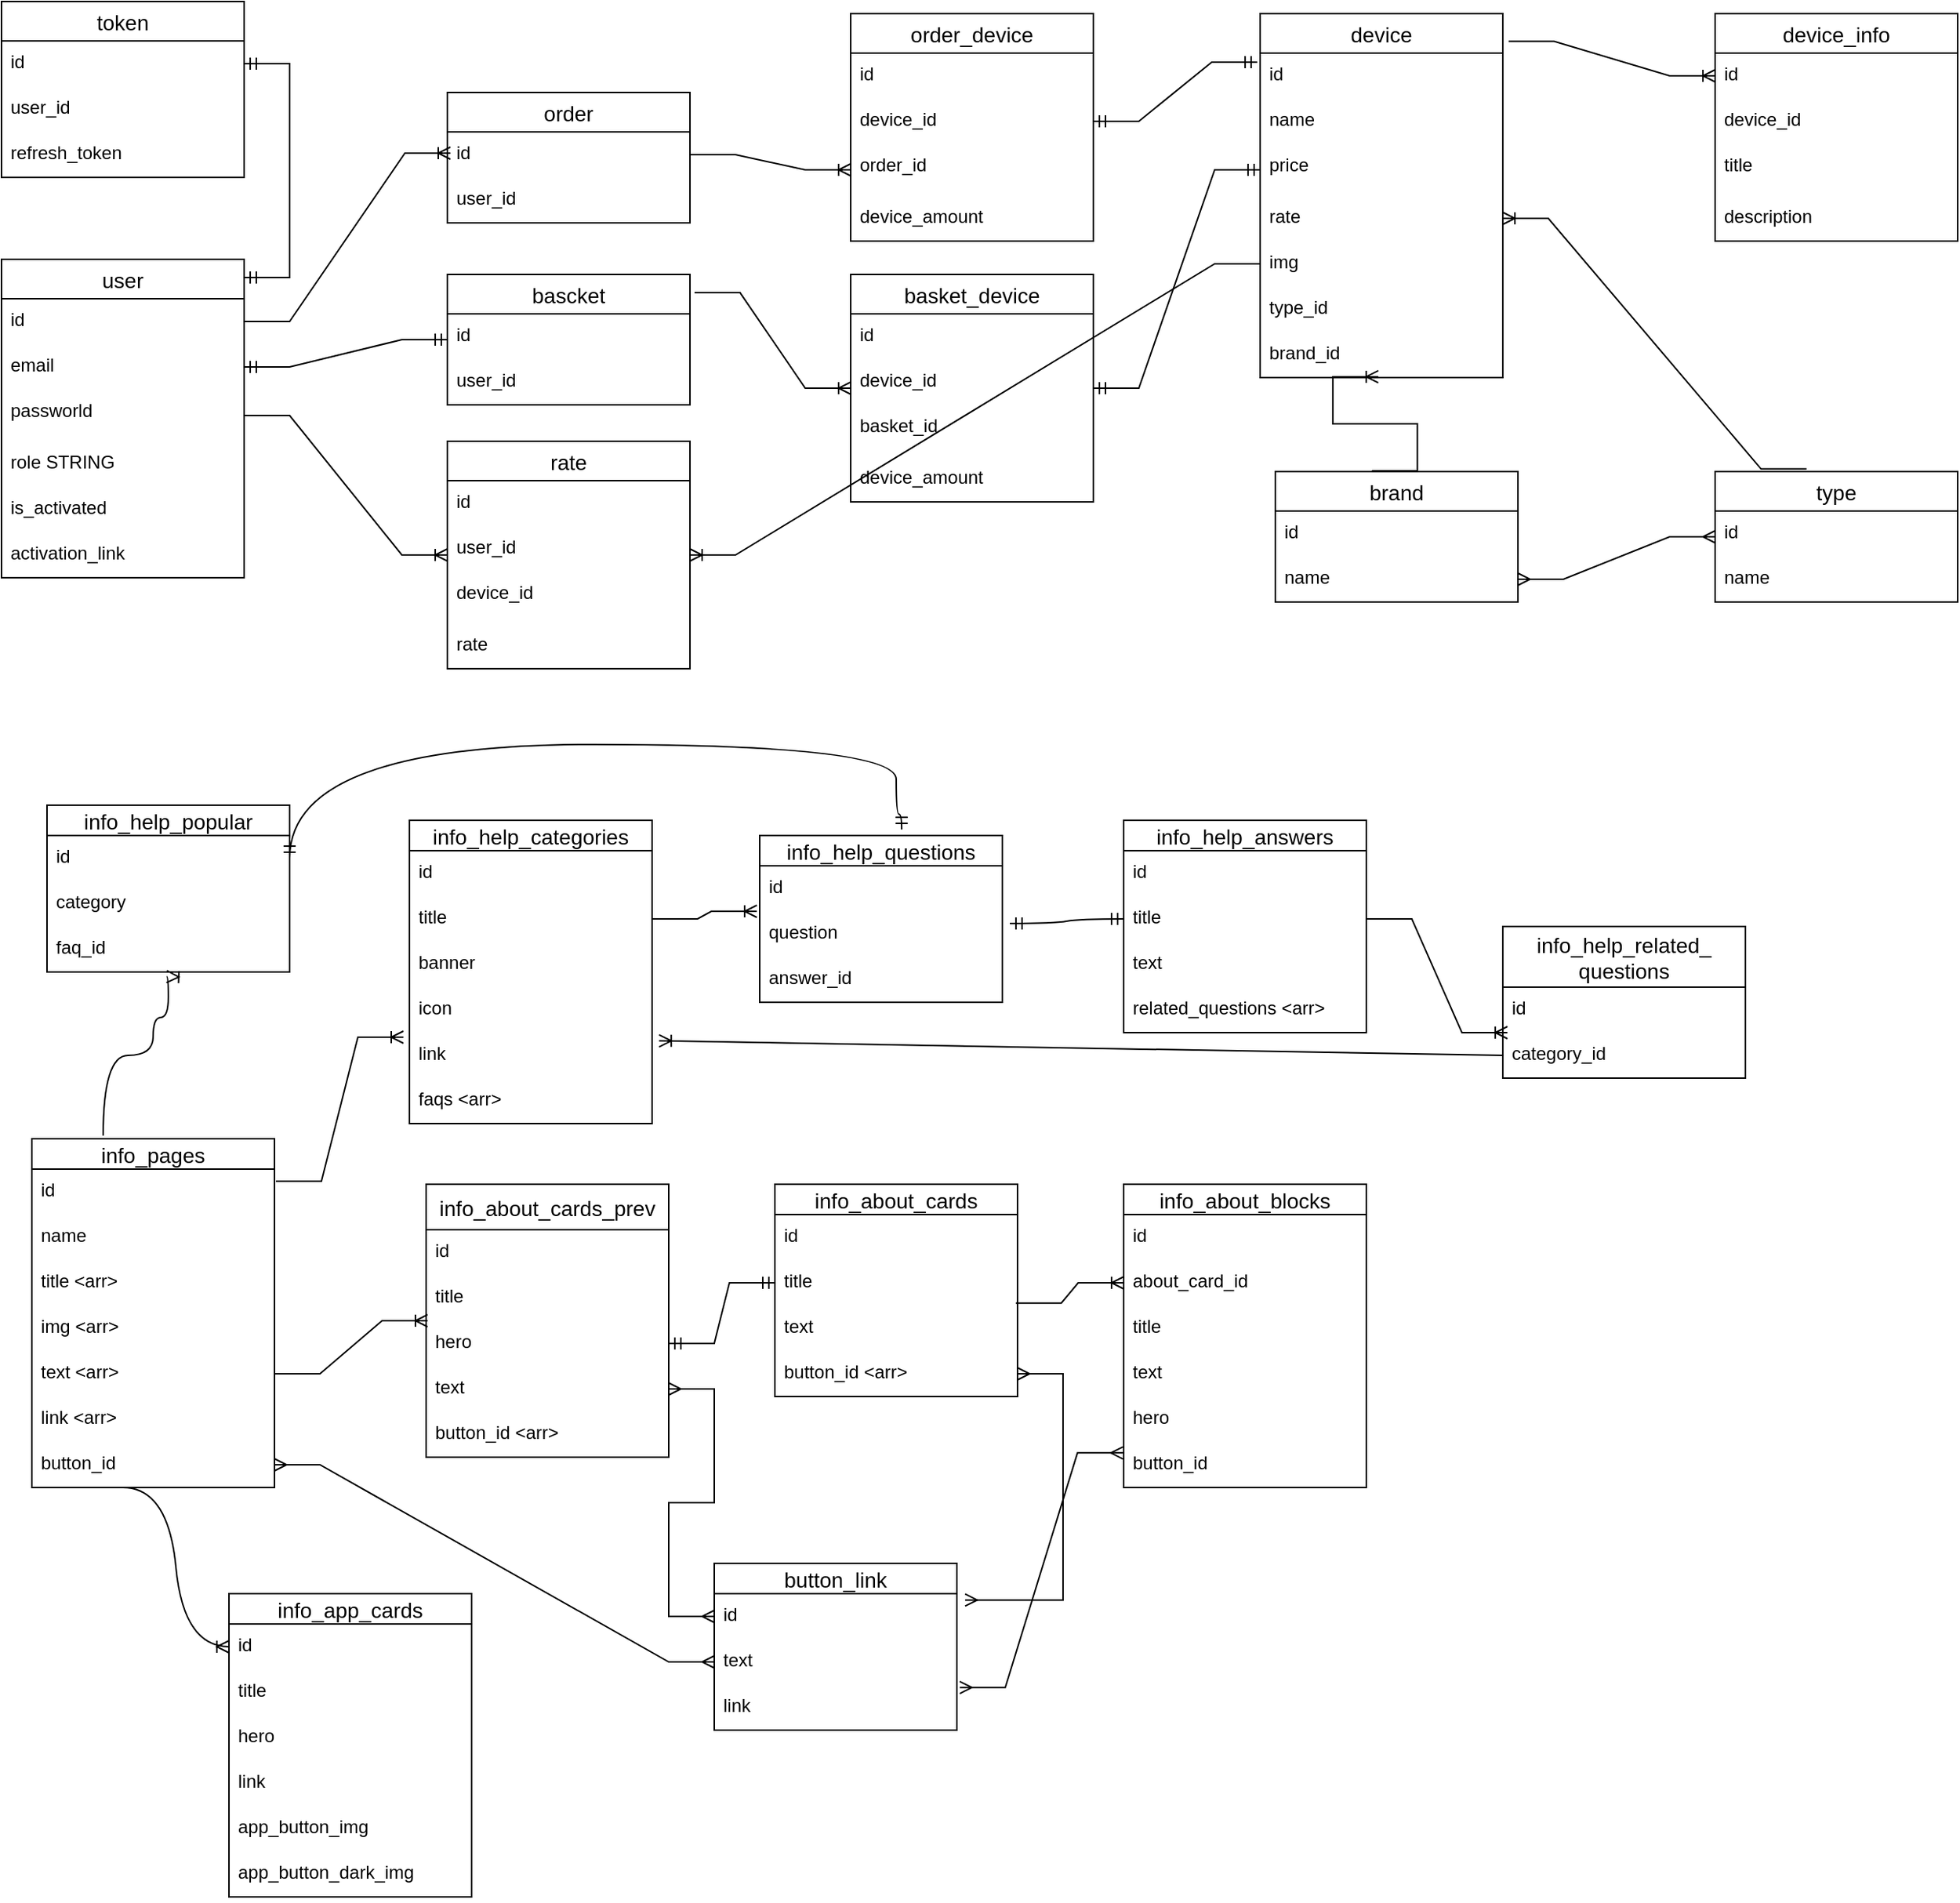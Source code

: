 <mxfile version="20.2.6" type="device"><diagram id="hZeRhW0D8goVzrU_EnbR" name="Page-1"><mxGraphModel dx="1304" dy="544" grid="1" gridSize="10" guides="1" tooltips="1" connect="1" arrows="1" fold="1" page="1" pageScale="1" pageWidth="827" pageHeight="1169" math="0" shadow="0"><root><mxCell id="0"/><mxCell id="1" parent="0"/><mxCell id="SUFD0tpNF5tw418baIag-1" value="user" style="swimlane;fontStyle=0;childLayout=stackLayout;horizontal=1;startSize=26;horizontalStack=0;resizeParent=1;resizeParentMax=0;resizeLast=0;collapsible=1;marginBottom=0;align=center;fontSize=14;" parent="1" vertex="1"><mxGeometry x="40" y="190" width="160" height="210" as="geometry"/></mxCell><mxCell id="SUFD0tpNF5tw418baIag-2" value="id" style="text;strokeColor=none;fillColor=none;spacingLeft=4;spacingRight=4;overflow=hidden;rotatable=0;points=[[0,0.5],[1,0.5]];portConstraint=eastwest;fontSize=12;" parent="SUFD0tpNF5tw418baIag-1" vertex="1"><mxGeometry y="26" width="160" height="30" as="geometry"/></mxCell><mxCell id="SUFD0tpNF5tw418baIag-3" value="email" style="text;strokeColor=none;fillColor=none;spacingLeft=4;spacingRight=4;overflow=hidden;rotatable=0;points=[[0,0.5],[1,0.5]];portConstraint=eastwest;fontSize=12;" parent="SUFD0tpNF5tw418baIag-1" vertex="1"><mxGeometry y="56" width="160" height="30" as="geometry"/></mxCell><mxCell id="SUFD0tpNF5tw418baIag-5" value="passworld" style="text;strokeColor=none;fillColor=none;spacingLeft=4;spacingRight=4;overflow=hidden;rotatable=0;points=[[0,0.5],[1,0.5]];portConstraint=eastwest;fontSize=12;" parent="SUFD0tpNF5tw418baIag-1" vertex="1"><mxGeometry y="86" width="160" height="34" as="geometry"/></mxCell><mxCell id="SUFD0tpNF5tw418baIag-4" value="role STRING" style="text;strokeColor=none;fillColor=none;spacingLeft=4;spacingRight=4;overflow=hidden;rotatable=0;points=[[0,0.5],[1,0.5]];portConstraint=eastwest;fontSize=12;" parent="SUFD0tpNF5tw418baIag-1" vertex="1"><mxGeometry y="120" width="160" height="30" as="geometry"/></mxCell><mxCell id="RuoxXZoAFx81i13F3scx-2" value="is_activated" style="text;strokeColor=none;fillColor=none;spacingLeft=4;spacingRight=4;overflow=hidden;rotatable=0;points=[[0,0.5],[1,0.5]];portConstraint=eastwest;fontSize=12;" parent="SUFD0tpNF5tw418baIag-1" vertex="1"><mxGeometry y="150" width="160" height="30" as="geometry"/></mxCell><mxCell id="RuoxXZoAFx81i13F3scx-3" value="activation_link" style="text;strokeColor=none;fillColor=none;spacingLeft=4;spacingRight=4;overflow=hidden;rotatable=0;points=[[0,0.5],[1,0.5]];portConstraint=eastwest;fontSize=12;" parent="SUFD0tpNF5tw418baIag-1" vertex="1"><mxGeometry y="180" width="160" height="30" as="geometry"/></mxCell><mxCell id="SUFD0tpNF5tw418baIag-6" value="bascket" style="swimlane;fontStyle=0;childLayout=stackLayout;horizontal=1;startSize=26;horizontalStack=0;resizeParent=1;resizeParentMax=0;resizeLast=0;collapsible=1;marginBottom=0;align=center;fontSize=14;" parent="1" vertex="1"><mxGeometry x="334" y="200" width="160" height="86" as="geometry"/></mxCell><mxCell id="SUFD0tpNF5tw418baIag-7" value="id" style="text;strokeColor=none;fillColor=none;spacingLeft=4;spacingRight=4;overflow=hidden;rotatable=0;points=[[0,0.5],[1,0.5]];portConstraint=eastwest;fontSize=12;" parent="SUFD0tpNF5tw418baIag-6" vertex="1"><mxGeometry y="26" width="160" height="30" as="geometry"/></mxCell><mxCell id="SUFD0tpNF5tw418baIag-8" value="user_id" style="text;strokeColor=none;fillColor=none;spacingLeft=4;spacingRight=4;overflow=hidden;rotatable=0;points=[[0,0.5],[1,0.5]];portConstraint=eastwest;fontSize=12;" parent="SUFD0tpNF5tw418baIag-6" vertex="1"><mxGeometry y="56" width="160" height="30" as="geometry"/></mxCell><mxCell id="SUFD0tpNF5tw418baIag-11" value="" style="edgeStyle=entityRelationEdgeStyle;fontSize=12;html=1;endArrow=ERmandOne;startArrow=ERmandOne;rounded=0;exitX=1;exitY=0.5;exitDx=0;exitDy=0;" parent="1" source="SUFD0tpNF5tw418baIag-3" target="SUFD0tpNF5tw418baIag-6" edge="1"><mxGeometry width="100" height="100" relative="1" as="geometry"><mxPoint x="314" y="370" as="sourcePoint"/><mxPoint x="414" y="270" as="targetPoint"/></mxGeometry></mxCell><mxCell id="SUFD0tpNF5tw418baIag-14" value="device" style="swimlane;fontStyle=0;childLayout=stackLayout;horizontal=1;startSize=26;horizontalStack=0;resizeParent=1;resizeParentMax=0;resizeLast=0;collapsible=1;marginBottom=0;align=center;fontSize=14;" parent="1" vertex="1"><mxGeometry x="870" y="28" width="160" height="240" as="geometry"/></mxCell><mxCell id="SUFD0tpNF5tw418baIag-15" value="id" style="text;strokeColor=none;fillColor=none;spacingLeft=4;spacingRight=4;overflow=hidden;rotatable=0;points=[[0,0.5],[1,0.5]];portConstraint=eastwest;fontSize=12;" parent="SUFD0tpNF5tw418baIag-14" vertex="1"><mxGeometry y="26" width="160" height="30" as="geometry"/></mxCell><mxCell id="SUFD0tpNF5tw418baIag-16" value="name" style="text;strokeColor=none;fillColor=none;spacingLeft=4;spacingRight=4;overflow=hidden;rotatable=0;points=[[0,0.5],[1,0.5]];portConstraint=eastwest;fontSize=12;" parent="SUFD0tpNF5tw418baIag-14" vertex="1"><mxGeometry y="56" width="160" height="30" as="geometry"/></mxCell><mxCell id="SUFD0tpNF5tw418baIag-17" value="price" style="text;strokeColor=none;fillColor=none;spacingLeft=4;spacingRight=4;overflow=hidden;rotatable=0;points=[[0,0.5],[1,0.5]];portConstraint=eastwest;fontSize=12;" parent="SUFD0tpNF5tw418baIag-14" vertex="1"><mxGeometry y="86" width="160" height="34" as="geometry"/></mxCell><mxCell id="SUFD0tpNF5tw418baIag-21" value="rate" style="text;strokeColor=none;fillColor=none;spacingLeft=4;spacingRight=4;overflow=hidden;rotatable=0;points=[[0,0.5],[1,0.5]];portConstraint=eastwest;fontSize=12;" parent="SUFD0tpNF5tw418baIag-14" vertex="1"><mxGeometry y="120" width="160" height="30" as="geometry"/></mxCell><mxCell id="SUFD0tpNF5tw418baIag-23" value="img" style="text;strokeColor=none;fillColor=none;spacingLeft=4;spacingRight=4;overflow=hidden;rotatable=0;points=[[0,0.5],[1,0.5]];portConstraint=eastwest;fontSize=12;" parent="SUFD0tpNF5tw418baIag-14" vertex="1"><mxGeometry y="150" width="160" height="30" as="geometry"/></mxCell><mxCell id="SUFD0tpNF5tw418baIag-24" value="type_id" style="text;strokeColor=none;fillColor=none;spacingLeft=4;spacingRight=4;overflow=hidden;rotatable=0;points=[[0,0.5],[1,0.5]];portConstraint=eastwest;fontSize=12;" parent="SUFD0tpNF5tw418baIag-14" vertex="1"><mxGeometry y="180" width="160" height="30" as="geometry"/></mxCell><mxCell id="SUFD0tpNF5tw418baIag-22" value="brand_id" style="text;strokeColor=none;fillColor=none;spacingLeft=4;spacingRight=4;overflow=hidden;rotatable=0;points=[[0,0.5],[1,0.5]];portConstraint=eastwest;fontSize=12;" parent="SUFD0tpNF5tw418baIag-14" vertex="1"><mxGeometry y="210" width="160" height="30" as="geometry"/></mxCell><mxCell id="SUFD0tpNF5tw418baIag-25" value="type" style="swimlane;fontStyle=0;childLayout=stackLayout;horizontal=1;startSize=26;horizontalStack=0;resizeParent=1;resizeParentMax=0;resizeLast=0;collapsible=1;marginBottom=0;align=center;fontSize=14;" parent="1" vertex="1"><mxGeometry x="1170" y="330" width="160" height="86" as="geometry"/></mxCell><mxCell id="SUFD0tpNF5tw418baIag-26" value="id" style="text;strokeColor=none;fillColor=none;spacingLeft=4;spacingRight=4;overflow=hidden;rotatable=0;points=[[0,0.5],[1,0.5]];portConstraint=eastwest;fontSize=12;" parent="SUFD0tpNF5tw418baIag-25" vertex="1"><mxGeometry y="26" width="160" height="30" as="geometry"/></mxCell><mxCell id="SUFD0tpNF5tw418baIag-27" value="name" style="text;strokeColor=none;fillColor=none;spacingLeft=4;spacingRight=4;overflow=hidden;rotatable=0;points=[[0,0.5],[1,0.5]];portConstraint=eastwest;fontSize=12;" parent="SUFD0tpNF5tw418baIag-25" vertex="1"><mxGeometry y="56" width="160" height="30" as="geometry"/></mxCell><mxCell id="SUFD0tpNF5tw418baIag-30" value="brand" style="swimlane;fontStyle=0;childLayout=stackLayout;horizontal=1;startSize=26;horizontalStack=0;resizeParent=1;resizeParentMax=0;resizeLast=0;collapsible=1;marginBottom=0;align=center;fontSize=14;" parent="1" vertex="1"><mxGeometry x="880" y="330" width="160" height="86" as="geometry"/></mxCell><mxCell id="SUFD0tpNF5tw418baIag-31" value="id" style="text;strokeColor=none;fillColor=none;spacingLeft=4;spacingRight=4;overflow=hidden;rotatable=0;points=[[0,0.5],[1,0.5]];portConstraint=eastwest;fontSize=12;" parent="SUFD0tpNF5tw418baIag-30" vertex="1"><mxGeometry y="26" width="160" height="30" as="geometry"/></mxCell><mxCell id="SUFD0tpNF5tw418baIag-32" value="name" style="text;strokeColor=none;fillColor=none;spacingLeft=4;spacingRight=4;overflow=hidden;rotatable=0;points=[[0,0.5],[1,0.5]];portConstraint=eastwest;fontSize=12;" parent="SUFD0tpNF5tw418baIag-30" vertex="1"><mxGeometry y="56" width="160" height="30" as="geometry"/></mxCell><mxCell id="SUFD0tpNF5tw418baIag-35" value="" style="edgeStyle=entityRelationEdgeStyle;fontSize=12;html=1;endArrow=ERoneToMany;rounded=0;exitX=0.377;exitY=-0.02;exitDx=0;exitDy=0;exitPerimeter=0;entryX=1;entryY=0.5;entryDx=0;entryDy=0;" parent="1" source="SUFD0tpNF5tw418baIag-25" target="SUFD0tpNF5tw418baIag-21" edge="1"><mxGeometry width="100" height="100" relative="1" as="geometry"><mxPoint x="210" y="460" as="sourcePoint"/><mxPoint x="1130" y="410" as="targetPoint"/></mxGeometry></mxCell><mxCell id="SUFD0tpNF5tw418baIag-36" value="" style="edgeStyle=entityRelationEdgeStyle;fontSize=12;html=1;endArrow=ERoneToMany;rounded=0;entryX=0.487;entryY=0.983;entryDx=0;entryDy=0;entryPerimeter=0;exitX=0.398;exitY=-0.006;exitDx=0;exitDy=0;exitPerimeter=0;" parent="1" source="SUFD0tpNF5tw418baIag-30" target="SUFD0tpNF5tw418baIag-22" edge="1"><mxGeometry width="100" height="100" relative="1" as="geometry"><mxPoint x="810" y="510" as="sourcePoint"/><mxPoint x="760" y="580" as="targetPoint"/></mxGeometry></mxCell><mxCell id="SUFD0tpNF5tw418baIag-37" value="" style="edgeStyle=entityRelationEdgeStyle;fontSize=12;html=1;endArrow=ERmany;startArrow=ERmany;rounded=0;exitX=1;exitY=0.5;exitDx=0;exitDy=0;" parent="1" source="SUFD0tpNF5tw418baIag-32" target="SUFD0tpNF5tw418baIag-25" edge="1"><mxGeometry width="100" height="100" relative="1" as="geometry"><mxPoint x="400" y="580" as="sourcePoint"/><mxPoint x="450" y="530" as="targetPoint"/></mxGeometry></mxCell><mxCell id="SUFD0tpNF5tw418baIag-38" value="device_info" style="swimlane;fontStyle=0;childLayout=stackLayout;horizontal=1;startSize=26;horizontalStack=0;resizeParent=1;resizeParentMax=0;resizeLast=0;collapsible=1;marginBottom=0;align=center;fontSize=14;" parent="1" vertex="1"><mxGeometry x="1170" y="28" width="160" height="150" as="geometry"/></mxCell><mxCell id="SUFD0tpNF5tw418baIag-39" value="id" style="text;strokeColor=none;fillColor=none;spacingLeft=4;spacingRight=4;overflow=hidden;rotatable=0;points=[[0,0.5],[1,0.5]];portConstraint=eastwest;fontSize=12;" parent="SUFD0tpNF5tw418baIag-38" vertex="1"><mxGeometry y="26" width="160" height="30" as="geometry"/></mxCell><mxCell id="SUFD0tpNF5tw418baIag-40" value="device_id" style="text;strokeColor=none;fillColor=none;spacingLeft=4;spacingRight=4;overflow=hidden;rotatable=0;points=[[0,0.5],[1,0.5]];portConstraint=eastwest;fontSize=12;" parent="SUFD0tpNF5tw418baIag-38" vertex="1"><mxGeometry y="56" width="160" height="30" as="geometry"/></mxCell><mxCell id="SUFD0tpNF5tw418baIag-41" value="title" style="text;strokeColor=none;fillColor=none;spacingLeft=4;spacingRight=4;overflow=hidden;rotatable=0;points=[[0,0.5],[1,0.5]];portConstraint=eastwest;fontSize=12;" parent="SUFD0tpNF5tw418baIag-38" vertex="1"><mxGeometry y="86" width="160" height="34" as="geometry"/></mxCell><mxCell id="SUFD0tpNF5tw418baIag-42" value="description" style="text;strokeColor=none;fillColor=none;spacingLeft=4;spacingRight=4;overflow=hidden;rotatable=0;points=[[0,0.5],[1,0.5]];portConstraint=eastwest;fontSize=12;" parent="SUFD0tpNF5tw418baIag-38" vertex="1"><mxGeometry y="120" width="160" height="30" as="geometry"/></mxCell><mxCell id="SUFD0tpNF5tw418baIag-43" value="" style="edgeStyle=entityRelationEdgeStyle;fontSize=12;html=1;endArrow=ERoneToMany;rounded=0;exitX=1.024;exitY=0.076;exitDx=0;exitDy=0;exitPerimeter=0;" parent="1" source="SUFD0tpNF5tw418baIag-14" target="SUFD0tpNF5tw418baIag-39" edge="1"><mxGeometry width="100" height="100" relative="1" as="geometry"><mxPoint x="360" y="690" as="sourcePoint"/><mxPoint x="1060" y="220" as="targetPoint"/></mxGeometry></mxCell><mxCell id="SUFD0tpNF5tw418baIag-44" value="basket_device" style="swimlane;fontStyle=0;childLayout=stackLayout;horizontal=1;startSize=26;horizontalStack=0;resizeParent=1;resizeParentMax=0;resizeLast=0;collapsible=1;marginBottom=0;align=center;fontSize=14;" parent="1" vertex="1"><mxGeometry x="600" y="200" width="160" height="150" as="geometry"/></mxCell><mxCell id="SUFD0tpNF5tw418baIag-45" value="id" style="text;strokeColor=none;fillColor=none;spacingLeft=4;spacingRight=4;overflow=hidden;rotatable=0;points=[[0,0.5],[1,0.5]];portConstraint=eastwest;fontSize=12;" parent="SUFD0tpNF5tw418baIag-44" vertex="1"><mxGeometry y="26" width="160" height="30" as="geometry"/></mxCell><mxCell id="SUFD0tpNF5tw418baIag-46" value="device_id" style="text;strokeColor=none;fillColor=none;spacingLeft=4;spacingRight=4;overflow=hidden;rotatable=0;points=[[0,0.5],[1,0.5]];portConstraint=eastwest;fontSize=12;" parent="SUFD0tpNF5tw418baIag-44" vertex="1"><mxGeometry y="56" width="160" height="30" as="geometry"/></mxCell><mxCell id="SUFD0tpNF5tw418baIag-48" value="basket_id" style="text;strokeColor=none;fillColor=none;spacingLeft=4;spacingRight=4;overflow=hidden;rotatable=0;points=[[0,0.5],[1,0.5]];portConstraint=eastwest;fontSize=12;" parent="SUFD0tpNF5tw418baIag-44" vertex="1"><mxGeometry y="86" width="160" height="34" as="geometry"/></mxCell><mxCell id="YWA_Ww9ENnkFtok94tXo-1" value="device_amount" style="text;strokeColor=none;fillColor=none;spacingLeft=4;spacingRight=4;overflow=hidden;rotatable=0;points=[[0,0.5],[1,0.5]];portConstraint=eastwest;fontSize=12;" parent="SUFD0tpNF5tw418baIag-44" vertex="1"><mxGeometry y="120" width="160" height="30" as="geometry"/></mxCell><mxCell id="SUFD0tpNF5tw418baIag-49" value="" style="edgeStyle=entityRelationEdgeStyle;fontSize=12;html=1;endArrow=ERoneToMany;rounded=0;exitX=1.019;exitY=0.14;exitDx=0;exitDy=0;exitPerimeter=0;" parent="1" source="SUFD0tpNF5tw418baIag-6" target="SUFD0tpNF5tw418baIag-44" edge="1"><mxGeometry width="100" height="100" relative="1" as="geometry"><mxPoint x="360" y="390" as="sourcePoint"/><mxPoint x="460" y="290" as="targetPoint"/></mxGeometry></mxCell><mxCell id="SUFD0tpNF5tw418baIag-50" value="" style="edgeStyle=entityRelationEdgeStyle;fontSize=12;html=1;endArrow=ERmandOne;startArrow=ERmandOne;rounded=0;exitX=0;exitY=0.5;exitDx=0;exitDy=0;" parent="1" source="SUFD0tpNF5tw418baIag-17" target="SUFD0tpNF5tw418baIag-44" edge="1"><mxGeometry width="100" height="100" relative="1" as="geometry"><mxPoint x="380" y="390" as="sourcePoint"/><mxPoint x="480" y="290" as="targetPoint"/></mxGeometry></mxCell><mxCell id="SUFD0tpNF5tw418baIag-52" value="rate" style="swimlane;fontStyle=0;childLayout=stackLayout;horizontal=1;startSize=26;horizontalStack=0;resizeParent=1;resizeParentMax=0;resizeLast=0;collapsible=1;marginBottom=0;align=center;fontSize=14;" parent="1" vertex="1"><mxGeometry x="334" y="310" width="160" height="150" as="geometry"/></mxCell><mxCell id="SUFD0tpNF5tw418baIag-53" value="id" style="text;strokeColor=none;fillColor=none;spacingLeft=4;spacingRight=4;overflow=hidden;rotatable=0;points=[[0,0.5],[1,0.5]];portConstraint=eastwest;fontSize=12;" parent="SUFD0tpNF5tw418baIag-52" vertex="1"><mxGeometry y="26" width="160" height="30" as="geometry"/></mxCell><mxCell id="SUFD0tpNF5tw418baIag-54" value="user_id" style="text;strokeColor=none;fillColor=none;spacingLeft=4;spacingRight=4;overflow=hidden;rotatable=0;points=[[0,0.5],[1,0.5]];portConstraint=eastwest;fontSize=12;" parent="SUFD0tpNF5tw418baIag-52" vertex="1"><mxGeometry y="56" width="160" height="30" as="geometry"/></mxCell><mxCell id="SUFD0tpNF5tw418baIag-55" value="device_id" style="text;strokeColor=none;fillColor=none;spacingLeft=4;spacingRight=4;overflow=hidden;rotatable=0;points=[[0,0.5],[1,0.5]];portConstraint=eastwest;fontSize=12;" parent="SUFD0tpNF5tw418baIag-52" vertex="1"><mxGeometry y="86" width="160" height="34" as="geometry"/></mxCell><mxCell id="SUFD0tpNF5tw418baIag-56" value="rate" style="text;strokeColor=none;fillColor=none;spacingLeft=4;spacingRight=4;overflow=hidden;rotatable=0;points=[[0,0.5],[1,0.5]];portConstraint=eastwest;fontSize=12;" parent="SUFD0tpNF5tw418baIag-52" vertex="1"><mxGeometry y="120" width="160" height="30" as="geometry"/></mxCell><mxCell id="SUFD0tpNF5tw418baIag-57" value="" style="edgeStyle=entityRelationEdgeStyle;fontSize=12;html=1;endArrow=ERoneToMany;rounded=0;" parent="1" source="SUFD0tpNF5tw418baIag-5" target="SUFD0tpNF5tw418baIag-52" edge="1"><mxGeometry width="100" height="100" relative="1" as="geometry"><mxPoint x="330" y="460" as="sourcePoint"/><mxPoint x="490" y="420" as="targetPoint"/></mxGeometry></mxCell><mxCell id="SUFD0tpNF5tw418baIag-58" value="" style="edgeStyle=entityRelationEdgeStyle;fontSize=12;html=1;endArrow=ERoneToMany;rounded=0;exitX=0;exitY=0.5;exitDx=0;exitDy=0;" parent="1" source="SUFD0tpNF5tw418baIag-23" target="SUFD0tpNF5tw418baIag-52" edge="1"><mxGeometry width="100" height="100" relative="1" as="geometry"><mxPoint x="510" y="310" as="sourcePoint"/><mxPoint x="430" y="360" as="targetPoint"/></mxGeometry></mxCell><mxCell id="IkXxFlftjOC6oyxYw-Yh-1" value="order" style="swimlane;fontStyle=0;childLayout=stackLayout;horizontal=1;startSize=26;horizontalStack=0;resizeParent=1;resizeParentMax=0;resizeLast=0;collapsible=1;marginBottom=0;align=center;fontSize=14;" parent="1" vertex="1"><mxGeometry x="334" y="80" width="160" height="86" as="geometry"/></mxCell><mxCell id="IkXxFlftjOC6oyxYw-Yh-2" value="id" style="text;strokeColor=none;fillColor=none;spacingLeft=4;spacingRight=4;overflow=hidden;rotatable=0;points=[[0,0.5],[1,0.5]];portConstraint=eastwest;fontSize=12;" parent="IkXxFlftjOC6oyxYw-Yh-1" vertex="1"><mxGeometry y="26" width="160" height="30" as="geometry"/></mxCell><mxCell id="IkXxFlftjOC6oyxYw-Yh-3" value="user_id" style="text;strokeColor=none;fillColor=none;spacingLeft=4;spacingRight=4;overflow=hidden;rotatable=0;points=[[0,0.5],[1,0.5]];portConstraint=eastwest;fontSize=12;" parent="IkXxFlftjOC6oyxYw-Yh-1" vertex="1"><mxGeometry y="56" width="160" height="30" as="geometry"/></mxCell><mxCell id="IkXxFlftjOC6oyxYw-Yh-4" value="order_device" style="swimlane;fontStyle=0;childLayout=stackLayout;horizontal=1;startSize=26;horizontalStack=0;resizeParent=1;resizeParentMax=0;resizeLast=0;collapsible=1;marginBottom=0;align=center;fontSize=14;" parent="1" vertex="1"><mxGeometry x="600" y="28" width="160" height="150" as="geometry"/></mxCell><mxCell id="IkXxFlftjOC6oyxYw-Yh-5" value="id" style="text;strokeColor=none;fillColor=none;spacingLeft=4;spacingRight=4;overflow=hidden;rotatable=0;points=[[0,0.5],[1,0.5]];portConstraint=eastwest;fontSize=12;" parent="IkXxFlftjOC6oyxYw-Yh-4" vertex="1"><mxGeometry y="26" width="160" height="30" as="geometry"/></mxCell><mxCell id="IkXxFlftjOC6oyxYw-Yh-6" value="device_id" style="text;strokeColor=none;fillColor=none;spacingLeft=4;spacingRight=4;overflow=hidden;rotatable=0;points=[[0,0.5],[1,0.5]];portConstraint=eastwest;fontSize=12;" parent="IkXxFlftjOC6oyxYw-Yh-4" vertex="1"><mxGeometry y="56" width="160" height="30" as="geometry"/></mxCell><mxCell id="IkXxFlftjOC6oyxYw-Yh-7" value="order_id" style="text;strokeColor=none;fillColor=none;spacingLeft=4;spacingRight=4;overflow=hidden;rotatable=0;points=[[0,0.5],[1,0.5]];portConstraint=eastwest;fontSize=12;" parent="IkXxFlftjOC6oyxYw-Yh-4" vertex="1"><mxGeometry y="86" width="160" height="34" as="geometry"/></mxCell><mxCell id="IkXxFlftjOC6oyxYw-Yh-8" value="device_amount" style="text;strokeColor=none;fillColor=none;spacingLeft=4;spacingRight=4;overflow=hidden;rotatable=0;points=[[0,0.5],[1,0.5]];portConstraint=eastwest;fontSize=12;" parent="IkXxFlftjOC6oyxYw-Yh-4" vertex="1"><mxGeometry y="120" width="160" height="30" as="geometry"/></mxCell><mxCell id="IkXxFlftjOC6oyxYw-Yh-10" value="" style="edgeStyle=entityRelationEdgeStyle;fontSize=12;html=1;endArrow=ERoneToMany;rounded=0;entryX=0;entryY=0.5;entryDx=0;entryDy=0;exitX=1;exitY=0.5;exitDx=0;exitDy=0;" parent="1" source="IkXxFlftjOC6oyxYw-Yh-2" target="IkXxFlftjOC6oyxYw-Yh-7" edge="1"><mxGeometry width="100" height="100" relative="1" as="geometry"><mxPoint x="494" y="70" as="sourcePoint"/><mxPoint x="596.96" y="134.48" as="targetPoint"/></mxGeometry></mxCell><mxCell id="IkXxFlftjOC6oyxYw-Yh-11" value="" style="edgeStyle=entityRelationEdgeStyle;fontSize=12;html=1;endArrow=ERmandOne;startArrow=ERmandOne;rounded=0;entryX=1;entryY=0.5;entryDx=0;entryDy=0;exitX=-0.012;exitY=0.2;exitDx=0;exitDy=0;exitPerimeter=0;" parent="1" source="SUFD0tpNF5tw418baIag-15" target="IkXxFlftjOC6oyxYw-Yh-6" edge="1"><mxGeometry width="100" height="100" relative="1" as="geometry"><mxPoint x="910" y="130" as="sourcePoint"/><mxPoint x="800" y="95.08" as="targetPoint"/></mxGeometry></mxCell><mxCell id="IkXxFlftjOC6oyxYw-Yh-14" value="" style="edgeStyle=entityRelationEdgeStyle;fontSize=12;html=1;endArrow=ERoneToMany;rounded=0;entryX=0;entryY=0.5;entryDx=0;entryDy=0;exitX=1;exitY=0.5;exitDx=0;exitDy=0;" parent="1" source="SUFD0tpNF5tw418baIag-2" edge="1"><mxGeometry width="100" height="100" relative="1" as="geometry"><mxPoint x="220" y="148" as="sourcePoint"/><mxPoint x="336" y="120" as="targetPoint"/></mxGeometry></mxCell><mxCell id="RuoxXZoAFx81i13F3scx-4" value="token" style="swimlane;fontStyle=0;childLayout=stackLayout;horizontal=1;startSize=26;horizontalStack=0;resizeParent=1;resizeParentMax=0;resizeLast=0;collapsible=1;marginBottom=0;align=center;fontSize=14;" parent="1" vertex="1"><mxGeometry x="40" y="20" width="160" height="116" as="geometry"/></mxCell><mxCell id="RuoxXZoAFx81i13F3scx-15" value="id" style="text;strokeColor=none;fillColor=none;spacingLeft=4;spacingRight=4;overflow=hidden;rotatable=0;points=[[0,0.5],[1,0.5]];portConstraint=eastwest;fontSize=12;" parent="RuoxXZoAFx81i13F3scx-4" vertex="1"><mxGeometry y="26" width="160" height="30" as="geometry"/></mxCell><mxCell id="RuoxXZoAFx81i13F3scx-10" value="user_id" style="text;strokeColor=none;fillColor=none;spacingLeft=4;spacingRight=4;overflow=hidden;rotatable=0;points=[[0,0.5],[1,0.5]];portConstraint=eastwest;fontSize=12;" parent="RuoxXZoAFx81i13F3scx-4" vertex="1"><mxGeometry y="56" width="160" height="30" as="geometry"/></mxCell><mxCell id="RuoxXZoAFx81i13F3scx-6" value="refresh_token" style="text;strokeColor=none;fillColor=none;spacingLeft=4;spacingRight=4;overflow=hidden;rotatable=0;points=[[0,0.5],[1,0.5]];portConstraint=eastwest;fontSize=12;" parent="RuoxXZoAFx81i13F3scx-4" vertex="1"><mxGeometry y="86" width="160" height="30" as="geometry"/></mxCell><mxCell id="RuoxXZoAFx81i13F3scx-13" value="" style="edgeStyle=entityRelationEdgeStyle;fontSize=12;html=1;endArrow=ERmandOne;startArrow=ERmandOne;rounded=0;entryX=1;entryY=0.057;entryDx=0;entryDy=0;entryPerimeter=0;" parent="1" source="RuoxXZoAFx81i13F3scx-15" target="SUFD0tpNF5tw418baIag-1" edge="1"><mxGeometry width="100" height="100" relative="1" as="geometry"><mxPoint x="210" y="40" as="sourcePoint"/><mxPoint y="80" as="targetPoint"/></mxGeometry></mxCell><mxCell id="v_IM4eJg1uwsnEVhw5GO-1" value="info_pages" style="swimlane;fontStyle=0;childLayout=stackLayout;horizontal=1;startSize=20;horizontalStack=0;resizeParent=1;resizeParentMax=0;resizeLast=0;collapsible=1;marginBottom=0;align=center;fontSize=14;" parent="1" vertex="1"><mxGeometry x="60" y="770" width="160" height="230" as="geometry"><mxRectangle x="80" y="550" width="80" height="30" as="alternateBounds"/></mxGeometry></mxCell><mxCell id="v_IM4eJg1uwsnEVhw5GO-2" value="id" style="text;strokeColor=none;fillColor=none;spacingLeft=4;spacingRight=4;overflow=hidden;rotatable=0;points=[[0,0.5],[1,0.5]];portConstraint=eastwest;fontSize=12;" parent="v_IM4eJg1uwsnEVhw5GO-1" vertex="1"><mxGeometry y="20" width="160" height="30" as="geometry"/></mxCell><mxCell id="v_IM4eJg1uwsnEVhw5GO-3" value="name" style="text;strokeColor=none;fillColor=none;spacingLeft=4;spacingRight=4;overflow=hidden;rotatable=0;points=[[0,0.5],[1,0.5]];portConstraint=eastwest;fontSize=12;" parent="v_IM4eJg1uwsnEVhw5GO-1" vertex="1"><mxGeometry y="50" width="160" height="30" as="geometry"/></mxCell><mxCell id="rdArdedHqNd1tPleShdm-20" value="title &lt;arr&gt;" style="text;strokeColor=none;fillColor=none;spacingLeft=4;spacingRight=4;overflow=hidden;rotatable=0;points=[[0,0.5],[1,0.5]];portConstraint=eastwest;fontSize=12;" vertex="1" parent="v_IM4eJg1uwsnEVhw5GO-1"><mxGeometry y="80" width="160" height="30" as="geometry"/></mxCell><mxCell id="rdArdedHqNd1tPleShdm-24" value="img &lt;arr&gt;" style="text;strokeColor=none;fillColor=none;spacingLeft=4;spacingRight=4;overflow=hidden;rotatable=0;points=[[0,0.5],[1,0.5]];portConstraint=eastwest;fontSize=12;" vertex="1" parent="v_IM4eJg1uwsnEVhw5GO-1"><mxGeometry y="110" width="160" height="30" as="geometry"/></mxCell><mxCell id="rdArdedHqNd1tPleShdm-21" value="text &lt;arr&gt;" style="text;strokeColor=none;fillColor=none;spacingLeft=4;spacingRight=4;overflow=hidden;rotatable=0;points=[[0,0.5],[1,0.5]];portConstraint=eastwest;fontSize=12;" vertex="1" parent="v_IM4eJg1uwsnEVhw5GO-1"><mxGeometry y="140" width="160" height="30" as="geometry"/></mxCell><mxCell id="rdArdedHqNd1tPleShdm-22" value="link &lt;arr&gt;" style="text;strokeColor=none;fillColor=none;spacingLeft=4;spacingRight=4;overflow=hidden;rotatable=0;points=[[0,0.5],[1,0.5]];portConstraint=eastwest;fontSize=12;" vertex="1" parent="v_IM4eJg1uwsnEVhw5GO-1"><mxGeometry y="170" width="160" height="30" as="geometry"/></mxCell><mxCell id="rdArdedHqNd1tPleShdm-23" value="button_id" style="text;strokeColor=none;fillColor=none;spacingLeft=4;spacingRight=4;overflow=hidden;rotatable=0;points=[[0,0.5],[1,0.5]];portConstraint=eastwest;fontSize=12;" vertex="1" parent="v_IM4eJg1uwsnEVhw5GO-1"><mxGeometry y="200" width="160" height="30" as="geometry"/></mxCell><mxCell id="v_IM4eJg1uwsnEVhw5GO-5" value="button_link" style="swimlane;fontStyle=0;childLayout=stackLayout;horizontal=1;startSize=20;horizontalStack=0;resizeParent=1;resizeParentMax=0;resizeLast=0;collapsible=1;marginBottom=0;align=center;fontSize=14;" parent="1" vertex="1"><mxGeometry x="510" y="1050" width="160" height="110" as="geometry"><mxRectangle x="80" y="550" width="80" height="30" as="alternateBounds"/></mxGeometry></mxCell><mxCell id="v_IM4eJg1uwsnEVhw5GO-6" value="id" style="text;strokeColor=none;fillColor=none;spacingLeft=4;spacingRight=4;overflow=hidden;rotatable=0;points=[[0,0.5],[1,0.5]];portConstraint=eastwest;fontSize=12;" parent="v_IM4eJg1uwsnEVhw5GO-5" vertex="1"><mxGeometry y="20" width="160" height="30" as="geometry"/></mxCell><mxCell id="v_IM4eJg1uwsnEVhw5GO-7" value="text" style="text;strokeColor=none;fillColor=none;spacingLeft=4;spacingRight=4;overflow=hidden;rotatable=0;points=[[0,0.5],[1,0.5]];portConstraint=eastwest;fontSize=12;" parent="v_IM4eJg1uwsnEVhw5GO-5" vertex="1"><mxGeometry y="50" width="160" height="30" as="geometry"/></mxCell><mxCell id="v_IM4eJg1uwsnEVhw5GO-8" value="link" style="text;strokeColor=none;fillColor=none;spacingLeft=4;spacingRight=4;overflow=hidden;rotatable=0;points=[[0,0.5],[1,0.5]];portConstraint=eastwest;fontSize=12;" parent="v_IM4eJg1uwsnEVhw5GO-5" vertex="1"><mxGeometry y="80" width="160" height="30" as="geometry"/></mxCell><mxCell id="rdArdedHqNd1tPleShdm-1" value="info_help_categories" style="swimlane;fontStyle=0;childLayout=stackLayout;horizontal=1;startSize=20;horizontalStack=0;resizeParent=1;resizeParentMax=0;resizeLast=0;collapsible=1;marginBottom=0;align=center;fontSize=14;" vertex="1" parent="1"><mxGeometry x="309" y="560" width="160" height="200" as="geometry"><mxRectangle x="80" y="550" width="80" height="30" as="alternateBounds"/></mxGeometry></mxCell><mxCell id="rdArdedHqNd1tPleShdm-2" value="id" style="text;strokeColor=none;fillColor=none;spacingLeft=4;spacingRight=4;overflow=hidden;rotatable=0;points=[[0,0.5],[1,0.5]];portConstraint=eastwest;fontSize=12;" vertex="1" parent="rdArdedHqNd1tPleShdm-1"><mxGeometry y="20" width="160" height="30" as="geometry"/></mxCell><mxCell id="rdArdedHqNd1tPleShdm-3" value="title" style="text;strokeColor=none;fillColor=none;spacingLeft=4;spacingRight=4;overflow=hidden;rotatable=0;points=[[0,0.5],[1,0.5]];portConstraint=eastwest;fontSize=12;" vertex="1" parent="rdArdedHqNd1tPleShdm-1"><mxGeometry y="50" width="160" height="30" as="geometry"/></mxCell><mxCell id="rdArdedHqNd1tPleShdm-4" value="banner" style="text;strokeColor=none;fillColor=none;spacingLeft=4;spacingRight=4;overflow=hidden;rotatable=0;points=[[0,0.5],[1,0.5]];portConstraint=eastwest;fontSize=12;" vertex="1" parent="rdArdedHqNd1tPleShdm-1"><mxGeometry y="80" width="160" height="30" as="geometry"/></mxCell><mxCell id="rdArdedHqNd1tPleShdm-5" value="icon" style="text;strokeColor=none;fillColor=none;spacingLeft=4;spacingRight=4;overflow=hidden;rotatable=0;points=[[0,0.5],[1,0.5]];portConstraint=eastwest;fontSize=12;" vertex="1" parent="rdArdedHqNd1tPleShdm-1"><mxGeometry y="110" width="160" height="30" as="geometry"/></mxCell><mxCell id="rdArdedHqNd1tPleShdm-6" value="link" style="text;strokeColor=none;fillColor=none;spacingLeft=4;spacingRight=4;overflow=hidden;rotatable=0;points=[[0,0.5],[1,0.5]];portConstraint=eastwest;fontSize=12;" vertex="1" parent="rdArdedHqNd1tPleShdm-1"><mxGeometry y="140" width="160" height="30" as="geometry"/></mxCell><mxCell id="rdArdedHqNd1tPleShdm-7" value="faqs &lt;arr&gt;" style="text;strokeColor=none;fillColor=none;spacingLeft=4;spacingRight=4;overflow=hidden;rotatable=0;points=[[0,0.5],[1,0.5]];portConstraint=eastwest;fontSize=12;" vertex="1" parent="rdArdedHqNd1tPleShdm-1"><mxGeometry y="170" width="160" height="30" as="geometry"/></mxCell><mxCell id="rdArdedHqNd1tPleShdm-8" value="info_help_questions" style="swimlane;fontStyle=0;childLayout=stackLayout;horizontal=1;startSize=20;horizontalStack=0;resizeParent=1;resizeParentMax=0;resizeLast=0;collapsible=1;marginBottom=0;align=center;fontSize=14;" vertex="1" parent="1"><mxGeometry x="540" y="570" width="160" height="110" as="geometry"><mxRectangle x="80" y="550" width="80" height="30" as="alternateBounds"/></mxGeometry></mxCell><mxCell id="rdArdedHqNd1tPleShdm-9" value="id" style="text;strokeColor=none;fillColor=none;spacingLeft=4;spacingRight=4;overflow=hidden;rotatable=0;points=[[0,0.5],[1,0.5]];portConstraint=eastwest;fontSize=12;" vertex="1" parent="rdArdedHqNd1tPleShdm-8"><mxGeometry y="20" width="160" height="30" as="geometry"/></mxCell><mxCell id="rdArdedHqNd1tPleShdm-10" value="question" style="text;strokeColor=none;fillColor=none;spacingLeft=4;spacingRight=4;overflow=hidden;rotatable=0;points=[[0,0.5],[1,0.5]];portConstraint=eastwest;fontSize=12;" vertex="1" parent="rdArdedHqNd1tPleShdm-8"><mxGeometry y="50" width="160" height="30" as="geometry"/></mxCell><mxCell id="rdArdedHqNd1tPleShdm-11" value="answer_id" style="text;strokeColor=none;fillColor=none;spacingLeft=4;spacingRight=4;overflow=hidden;rotatable=0;points=[[0,0.5],[1,0.5]];portConstraint=eastwest;fontSize=12;" vertex="1" parent="rdArdedHqNd1tPleShdm-8"><mxGeometry y="80" width="160" height="30" as="geometry"/></mxCell><mxCell id="rdArdedHqNd1tPleShdm-25" value="info_help_popular" style="swimlane;fontStyle=0;childLayout=stackLayout;horizontal=1;startSize=20;horizontalStack=0;resizeParent=1;resizeParentMax=0;resizeLast=0;collapsible=1;marginBottom=0;align=center;fontSize=14;" vertex="1" parent="1"><mxGeometry x="70" y="550" width="160" height="110" as="geometry"><mxRectangle x="80" y="550" width="80" height="30" as="alternateBounds"/></mxGeometry></mxCell><mxCell id="rdArdedHqNd1tPleShdm-26" value="id" style="text;strokeColor=none;fillColor=none;spacingLeft=4;spacingRight=4;overflow=hidden;rotatable=0;points=[[0,0.5],[1,0.5]];portConstraint=eastwest;fontSize=12;" vertex="1" parent="rdArdedHqNd1tPleShdm-25"><mxGeometry y="20" width="160" height="30" as="geometry"/></mxCell><mxCell id="rdArdedHqNd1tPleShdm-27" value="category" style="text;strokeColor=none;fillColor=none;spacingLeft=4;spacingRight=4;overflow=hidden;rotatable=0;points=[[0,0.5],[1,0.5]];portConstraint=eastwest;fontSize=12;" vertex="1" parent="rdArdedHqNd1tPleShdm-25"><mxGeometry y="50" width="160" height="30" as="geometry"/></mxCell><mxCell id="rdArdedHqNd1tPleShdm-28" value="faq_id" style="text;strokeColor=none;fillColor=none;spacingLeft=4;spacingRight=4;overflow=hidden;rotatable=0;points=[[0,0.5],[1,0.5]];portConstraint=eastwest;fontSize=12;" vertex="1" parent="rdArdedHqNd1tPleShdm-25"><mxGeometry y="80" width="160" height="30" as="geometry"/></mxCell><mxCell id="rdArdedHqNd1tPleShdm-30" value="" style="edgeStyle=entityRelationEdgeStyle;fontSize=12;html=1;endArrow=ERoneToMany;rounded=0;exitX=1.006;exitY=0.267;exitDx=0;exitDy=0;exitPerimeter=0;entryX=-0.025;entryY=0.1;entryDx=0;entryDy=0;entryPerimeter=0;" edge="1" parent="1" source="v_IM4eJg1uwsnEVhw5GO-2" target="rdArdedHqNd1tPleShdm-6"><mxGeometry width="100" height="100" relative="1" as="geometry"><mxPoint x="150" y="690" as="sourcePoint"/><mxPoint x="470" y="860" as="targetPoint"/></mxGeometry></mxCell><mxCell id="rdArdedHqNd1tPleShdm-31" value="" style="edgeStyle=entityRelationEdgeStyle;fontSize=12;html=1;endArrow=ERoneToMany;rounded=0;entryX=-0.012;entryY=0;entryDx=0;entryDy=0;entryPerimeter=0;" edge="1" parent="1" source="rdArdedHqNd1tPleShdm-3" target="rdArdedHqNd1tPleShdm-10"><mxGeometry width="100" height="100" relative="1" as="geometry"><mxPoint x="480" y="855.01" as="sourcePoint"/><mxPoint x="564.04" y="760" as="targetPoint"/></mxGeometry></mxCell><mxCell id="rdArdedHqNd1tPleShdm-32" value="" style="edgeStyle=orthogonalEdgeStyle;fontSize=12;html=1;endArrow=ERoneToMany;rounded=0;curved=1;exitX=0.294;exitY=-0.009;exitDx=0;exitDy=0;exitPerimeter=0;entryX=0.493;entryY=1.102;entryDx=0;entryDy=0;entryPerimeter=0;" edge="1" parent="1" source="v_IM4eJg1uwsnEVhw5GO-1" target="rdArdedHqNd1tPleShdm-28"><mxGeometry width="100" height="100" relative="1" as="geometry"><mxPoint x="60" y="720" as="sourcePoint"/><mxPoint x="180" y="680" as="targetPoint"/><Array as="points"><mxPoint x="107" y="715"/><mxPoint x="140" y="715"/><mxPoint x="140" y="690"/><mxPoint x="150" y="690"/><mxPoint x="150" y="663"/></Array></mxGeometry></mxCell><mxCell id="rdArdedHqNd1tPleShdm-33" value="info_help_related_&#10;questions" style="swimlane;fontStyle=0;childLayout=stackLayout;horizontal=1;startSize=40;horizontalStack=0;resizeParent=1;resizeParentMax=0;resizeLast=0;collapsible=1;marginBottom=0;align=center;fontSize=14;direction=east;" vertex="1" parent="1"><mxGeometry x="1030" y="630" width="160" height="100" as="geometry"><mxRectangle x="80" y="550" width="80" height="30" as="alternateBounds"/></mxGeometry></mxCell><mxCell id="rdArdedHqNd1tPleShdm-34" value="id" style="text;strokeColor=none;fillColor=none;spacingLeft=4;spacingRight=4;overflow=hidden;rotatable=0;points=[[0,0.5],[1,0.5]];portConstraint=eastwest;fontSize=12;" vertex="1" parent="rdArdedHqNd1tPleShdm-33"><mxGeometry y="40" width="160" height="30" as="geometry"/></mxCell><mxCell id="rdArdedHqNd1tPleShdm-35" value="category_id" style="text;strokeColor=none;fillColor=none;spacingLeft=4;spacingRight=4;overflow=hidden;rotatable=0;points=[[0,0.5],[1,0.5]];portConstraint=eastwest;fontSize=12;" vertex="1" parent="rdArdedHqNd1tPleShdm-33"><mxGeometry y="70" width="160" height="30" as="geometry"/></mxCell><mxCell id="rdArdedHqNd1tPleShdm-37" value="info_help_answers" style="swimlane;fontStyle=0;childLayout=stackLayout;horizontal=1;startSize=20;horizontalStack=0;resizeParent=1;resizeParentMax=0;resizeLast=0;collapsible=1;marginBottom=0;align=center;fontSize=14;" vertex="1" parent="1"><mxGeometry x="780" y="560" width="160" height="140" as="geometry"><mxRectangle x="80" y="550" width="80" height="30" as="alternateBounds"/></mxGeometry></mxCell><mxCell id="rdArdedHqNd1tPleShdm-38" value="id" style="text;strokeColor=none;fillColor=none;spacingLeft=4;spacingRight=4;overflow=hidden;rotatable=0;points=[[0,0.5],[1,0.5]];portConstraint=eastwest;fontSize=12;" vertex="1" parent="rdArdedHqNd1tPleShdm-37"><mxGeometry y="20" width="160" height="30" as="geometry"/></mxCell><mxCell id="rdArdedHqNd1tPleShdm-39" value="title" style="text;strokeColor=none;fillColor=none;spacingLeft=4;spacingRight=4;overflow=hidden;rotatable=0;points=[[0,0.5],[1,0.5]];portConstraint=eastwest;fontSize=12;" vertex="1" parent="rdArdedHqNd1tPleShdm-37"><mxGeometry y="50" width="160" height="30" as="geometry"/></mxCell><mxCell id="rdArdedHqNd1tPleShdm-40" value="text" style="text;strokeColor=none;fillColor=none;spacingLeft=4;spacingRight=4;overflow=hidden;rotatable=0;points=[[0,0.5],[1,0.5]];portConstraint=eastwest;fontSize=12;" vertex="1" parent="rdArdedHqNd1tPleShdm-37"><mxGeometry y="80" width="160" height="30" as="geometry"/></mxCell><mxCell id="rdArdedHqNd1tPleShdm-41" value="related_questions &lt;arr&gt;" style="text;strokeColor=none;fillColor=none;spacingLeft=4;spacingRight=4;overflow=hidden;rotatable=0;points=[[0,0.5],[1,0.5]];portConstraint=eastwest;fontSize=12;" vertex="1" parent="rdArdedHqNd1tPleShdm-37"><mxGeometry y="110" width="160" height="30" as="geometry"/></mxCell><mxCell id="rdArdedHqNd1tPleShdm-42" value="" style="edgeStyle=entityRelationEdgeStyle;fontSize=12;html=1;endArrow=ERmandOne;startArrow=ERmandOne;rounded=0;curved=1;exitX=1.031;exitY=0.267;exitDx=0;exitDy=0;exitPerimeter=0;entryX=0;entryY=0.5;entryDx=0;entryDy=0;" edge="1" parent="1" source="rdArdedHqNd1tPleShdm-10" target="rdArdedHqNd1tPleShdm-39"><mxGeometry width="100" height="100" relative="1" as="geometry"><mxPoint x="650" y="720" as="sourcePoint"/><mxPoint x="750" y="620" as="targetPoint"/></mxGeometry></mxCell><mxCell id="rdArdedHqNd1tPleShdm-44" value="" style="edgeStyle=entityRelationEdgeStyle;fontSize=12;html=1;endArrow=ERoneToMany;rounded=0;entryX=0.019;entryY=0;entryDx=0;entryDy=0;entryPerimeter=0;" edge="1" parent="1" source="rdArdedHqNd1tPleShdm-39" target="rdArdedHqNd1tPleShdm-35"><mxGeometry width="100" height="100" relative="1" as="geometry"><mxPoint x="1000.92" y="637.5" as="sourcePoint"/><mxPoint x="1070" y="622.5" as="targetPoint"/></mxGeometry></mxCell><mxCell id="rdArdedHqNd1tPleShdm-45" value="info_app_cards" style="swimlane;fontStyle=0;childLayout=stackLayout;horizontal=1;startSize=20;horizontalStack=0;resizeParent=1;resizeParentMax=0;resizeLast=0;collapsible=1;marginBottom=0;align=center;fontSize=14;" vertex="1" parent="1"><mxGeometry x="190" y="1070" width="160" height="200" as="geometry"><mxRectangle x="80" y="550" width="80" height="30" as="alternateBounds"/></mxGeometry></mxCell><mxCell id="rdArdedHqNd1tPleShdm-46" value="id" style="text;strokeColor=none;fillColor=none;spacingLeft=4;spacingRight=4;overflow=hidden;rotatable=0;points=[[0,0.5],[1,0.5]];portConstraint=eastwest;fontSize=12;" vertex="1" parent="rdArdedHqNd1tPleShdm-45"><mxGeometry y="20" width="160" height="30" as="geometry"/></mxCell><mxCell id="rdArdedHqNd1tPleShdm-47" value="title" style="text;strokeColor=none;fillColor=none;spacingLeft=4;spacingRight=4;overflow=hidden;rotatable=0;points=[[0,0.5],[1,0.5]];portConstraint=eastwest;fontSize=12;" vertex="1" parent="rdArdedHqNd1tPleShdm-45"><mxGeometry y="50" width="160" height="30" as="geometry"/></mxCell><mxCell id="rdArdedHqNd1tPleShdm-48" value="hero" style="text;strokeColor=none;fillColor=none;spacingLeft=4;spacingRight=4;overflow=hidden;rotatable=0;points=[[0,0.5],[1,0.5]];portConstraint=eastwest;fontSize=12;" vertex="1" parent="rdArdedHqNd1tPleShdm-45"><mxGeometry y="80" width="160" height="30" as="geometry"/></mxCell><mxCell id="rdArdedHqNd1tPleShdm-50" value="link" style="text;strokeColor=none;fillColor=none;spacingLeft=4;spacingRight=4;overflow=hidden;rotatable=0;points=[[0,0.5],[1,0.5]];portConstraint=eastwest;fontSize=12;" vertex="1" parent="rdArdedHqNd1tPleShdm-45"><mxGeometry y="110" width="160" height="30" as="geometry"/></mxCell><mxCell id="rdArdedHqNd1tPleShdm-51" value="app_button_img" style="text;strokeColor=none;fillColor=none;spacingLeft=4;spacingRight=4;overflow=hidden;rotatable=0;points=[[0,0.5],[1,0.5]];portConstraint=eastwest;fontSize=12;" vertex="1" parent="rdArdedHqNd1tPleShdm-45"><mxGeometry y="140" width="160" height="30" as="geometry"/></mxCell><mxCell id="rdArdedHqNd1tPleShdm-52" value="app_button_dark_img" style="text;strokeColor=none;fillColor=none;spacingLeft=4;spacingRight=4;overflow=hidden;rotatable=0;points=[[0,0.5],[1,0.5]];portConstraint=eastwest;fontSize=12;" vertex="1" parent="rdArdedHqNd1tPleShdm-45"><mxGeometry y="170" width="160" height="30" as="geometry"/></mxCell><mxCell id="rdArdedHqNd1tPleShdm-55" value="" style="edgeStyle=entityRelationEdgeStyle;fontSize=12;html=1;endArrow=ERoneToMany;rounded=0;curved=1;exitX=0.375;exitY=1;exitDx=0;exitDy=0;exitPerimeter=0;entryX=0;entryY=0.5;entryDx=0;entryDy=0;" edge="1" parent="1" source="rdArdedHqNd1tPleShdm-23" target="rdArdedHqNd1tPleShdm-46"><mxGeometry width="100" height="100" relative="1" as="geometry"><mxPoint x="120" y="1020" as="sourcePoint"/><mxPoint x="150" y="1070" as="targetPoint"/></mxGeometry></mxCell><mxCell id="rdArdedHqNd1tPleShdm-57" value="info_about_cards_prev" style="swimlane;fontStyle=0;childLayout=stackLayout;horizontal=1;startSize=30;horizontalStack=0;resizeParent=1;resizeParentMax=0;resizeLast=0;collapsible=1;marginBottom=0;align=center;fontSize=14;" vertex="1" parent="1"><mxGeometry x="320" y="800" width="160" height="180" as="geometry"><mxRectangle x="80" y="550" width="80" height="30" as="alternateBounds"/></mxGeometry></mxCell><mxCell id="rdArdedHqNd1tPleShdm-58" value="id" style="text;strokeColor=none;fillColor=none;spacingLeft=4;spacingRight=4;overflow=hidden;rotatable=0;points=[[0,0.5],[1,0.5]];portConstraint=eastwest;fontSize=12;" vertex="1" parent="rdArdedHqNd1tPleShdm-57"><mxGeometry y="30" width="160" height="30" as="geometry"/></mxCell><mxCell id="rdArdedHqNd1tPleShdm-59" value="title" style="text;strokeColor=none;fillColor=none;spacingLeft=4;spacingRight=4;overflow=hidden;rotatable=0;points=[[0,0.5],[1,0.5]];portConstraint=eastwest;fontSize=12;" vertex="1" parent="rdArdedHqNd1tPleShdm-57"><mxGeometry y="60" width="160" height="30" as="geometry"/></mxCell><mxCell id="rdArdedHqNd1tPleShdm-60" value="hero" style="text;strokeColor=none;fillColor=none;spacingLeft=4;spacingRight=4;overflow=hidden;rotatable=0;points=[[0,0.5],[1,0.5]];portConstraint=eastwest;fontSize=12;" vertex="1" parent="rdArdedHqNd1tPleShdm-57"><mxGeometry y="90" width="160" height="30" as="geometry"/></mxCell><mxCell id="rdArdedHqNd1tPleShdm-61" value="text" style="text;strokeColor=none;fillColor=none;spacingLeft=4;spacingRight=4;overflow=hidden;rotatable=0;points=[[0,0.5],[1,0.5]];portConstraint=eastwest;fontSize=12;" vertex="1" parent="rdArdedHqNd1tPleShdm-57"><mxGeometry y="120" width="160" height="30" as="geometry"/></mxCell><mxCell id="rdArdedHqNd1tPleShdm-63" value="button_id &lt;arr&gt;" style="text;strokeColor=none;fillColor=none;spacingLeft=4;spacingRight=4;overflow=hidden;rotatable=0;points=[[0,0.5],[1,0.5]];portConstraint=eastwest;fontSize=12;" vertex="1" parent="rdArdedHqNd1tPleShdm-57"><mxGeometry y="150" width="160" height="30" as="geometry"/></mxCell><mxCell id="rdArdedHqNd1tPleShdm-64" value="" style="edgeStyle=entityRelationEdgeStyle;fontSize=12;html=1;endArrow=ERoneToMany;rounded=0;exitX=1;exitY=0.5;exitDx=0;exitDy=0;entryX=0.006;entryY=0;entryDx=0;entryDy=0;entryPerimeter=0;" edge="1" parent="1" source="rdArdedHqNd1tPleShdm-21" target="rdArdedHqNd1tPleShdm-60"><mxGeometry width="100" height="100" relative="1" as="geometry"><mxPoint x="270.0" y="955.01" as="sourcePoint"/><mxPoint x="354.04" y="860.0" as="targetPoint"/></mxGeometry></mxCell><mxCell id="rdArdedHqNd1tPleShdm-65" value="info_about_cards" style="swimlane;fontStyle=0;childLayout=stackLayout;horizontal=1;startSize=20;horizontalStack=0;resizeParent=1;resizeParentMax=0;resizeLast=0;collapsible=1;marginBottom=0;align=center;fontSize=14;" vertex="1" parent="1"><mxGeometry x="550" y="800" width="160" height="140" as="geometry"><mxRectangle x="80" y="550" width="80" height="30" as="alternateBounds"/></mxGeometry></mxCell><mxCell id="rdArdedHqNd1tPleShdm-66" value="id" style="text;strokeColor=none;fillColor=none;spacingLeft=4;spacingRight=4;overflow=hidden;rotatable=0;points=[[0,0.5],[1,0.5]];portConstraint=eastwest;fontSize=12;" vertex="1" parent="rdArdedHqNd1tPleShdm-65"><mxGeometry y="20" width="160" height="30" as="geometry"/></mxCell><mxCell id="rdArdedHqNd1tPleShdm-67" value="title" style="text;strokeColor=none;fillColor=none;spacingLeft=4;spacingRight=4;overflow=hidden;rotatable=0;points=[[0,0.5],[1,0.5]];portConstraint=eastwest;fontSize=12;" vertex="1" parent="rdArdedHqNd1tPleShdm-65"><mxGeometry y="50" width="160" height="30" as="geometry"/></mxCell><mxCell id="rdArdedHqNd1tPleShdm-69" value="text" style="text;strokeColor=none;fillColor=none;spacingLeft=4;spacingRight=4;overflow=hidden;rotatable=0;points=[[0,0.5],[1,0.5]];portConstraint=eastwest;fontSize=12;" vertex="1" parent="rdArdedHqNd1tPleShdm-65"><mxGeometry y="80" width="160" height="30" as="geometry"/></mxCell><mxCell id="rdArdedHqNd1tPleShdm-70" value="button_id &lt;arr&gt;" style="text;strokeColor=none;fillColor=none;spacingLeft=4;spacingRight=4;overflow=hidden;rotatable=0;points=[[0,0.5],[1,0.5]];portConstraint=eastwest;fontSize=12;" vertex="1" parent="rdArdedHqNd1tPleShdm-65"><mxGeometry y="110" width="160" height="30" as="geometry"/></mxCell><mxCell id="rdArdedHqNd1tPleShdm-71" value="" style="edgeStyle=entityRelationEdgeStyle;fontSize=12;html=1;endArrow=ERmandOne;startArrow=ERmandOne;rounded=0;entryX=0;entryY=0.5;entryDx=0;entryDy=0;" edge="1" parent="1" source="rdArdedHqNd1tPleShdm-60" target="rdArdedHqNd1tPleShdm-67"><mxGeometry width="100" height="100" relative="1" as="geometry"><mxPoint x="570" y="870" as="sourcePoint"/><mxPoint x="670" y="770" as="targetPoint"/></mxGeometry></mxCell><mxCell id="rdArdedHqNd1tPleShdm-72" value="info_about_blocks" style="swimlane;fontStyle=0;childLayout=stackLayout;horizontal=1;startSize=20;horizontalStack=0;resizeParent=1;resizeParentMax=0;resizeLast=0;collapsible=1;marginBottom=0;align=center;fontSize=14;" vertex="1" parent="1"><mxGeometry x="780" y="800" width="160" height="200" as="geometry"><mxRectangle x="80" y="550" width="80" height="30" as="alternateBounds"/></mxGeometry></mxCell><mxCell id="rdArdedHqNd1tPleShdm-73" value="id" style="text;strokeColor=none;fillColor=none;spacingLeft=4;spacingRight=4;overflow=hidden;rotatable=0;points=[[0,0.5],[1,0.5]];portConstraint=eastwest;fontSize=12;" vertex="1" parent="rdArdedHqNd1tPleShdm-72"><mxGeometry y="20" width="160" height="30" as="geometry"/></mxCell><mxCell id="rdArdedHqNd1tPleShdm-77" value="about_card_id" style="text;strokeColor=none;fillColor=none;spacingLeft=4;spacingRight=4;overflow=hidden;rotatable=0;points=[[0,0.5],[1,0.5]];portConstraint=eastwest;fontSize=12;" vertex="1" parent="rdArdedHqNd1tPleShdm-72"><mxGeometry y="50" width="160" height="30" as="geometry"/></mxCell><mxCell id="rdArdedHqNd1tPleShdm-74" value="title" style="text;strokeColor=none;fillColor=none;spacingLeft=4;spacingRight=4;overflow=hidden;rotatable=0;points=[[0,0.5],[1,0.5]];portConstraint=eastwest;fontSize=12;" vertex="1" parent="rdArdedHqNd1tPleShdm-72"><mxGeometry y="80" width="160" height="30" as="geometry"/></mxCell><mxCell id="rdArdedHqNd1tPleShdm-75" value="text" style="text;strokeColor=none;fillColor=none;spacingLeft=4;spacingRight=4;overflow=hidden;rotatable=0;points=[[0,0.5],[1,0.5]];portConstraint=eastwest;fontSize=12;" vertex="1" parent="rdArdedHqNd1tPleShdm-72"><mxGeometry y="110" width="160" height="30" as="geometry"/></mxCell><mxCell id="rdArdedHqNd1tPleShdm-78" value="hero" style="text;strokeColor=none;fillColor=none;spacingLeft=4;spacingRight=4;overflow=hidden;rotatable=0;points=[[0,0.5],[1,0.5]];portConstraint=eastwest;fontSize=12;" vertex="1" parent="rdArdedHqNd1tPleShdm-72"><mxGeometry y="140" width="160" height="30" as="geometry"/></mxCell><mxCell id="rdArdedHqNd1tPleShdm-76" value="button_id" style="text;strokeColor=none;fillColor=none;spacingLeft=4;spacingRight=4;overflow=hidden;rotatable=0;points=[[0,0.5],[1,0.5]];portConstraint=eastwest;fontSize=12;" vertex="1" parent="rdArdedHqNd1tPleShdm-72"><mxGeometry y="170" width="160" height="30" as="geometry"/></mxCell><mxCell id="rdArdedHqNd1tPleShdm-79" value="" style="edgeStyle=entityRelationEdgeStyle;fontSize=12;html=1;endArrow=ERoneToMany;rounded=0;exitX=0.993;exitY=-0.055;exitDx=0;exitDy=0;entryX=0;entryY=0.5;entryDx=0;entryDy=0;exitPerimeter=0;" edge="1" parent="1" source="rdArdedHqNd1tPleShdm-69" target="rdArdedHqNd1tPleShdm-77"><mxGeometry width="100" height="100" relative="1" as="geometry"><mxPoint x="726.0" y="887.5" as="sourcePoint"/><mxPoint x="826.96" y="852.5" as="targetPoint"/></mxGeometry></mxCell><mxCell id="rdArdedHqNd1tPleShdm-82" value="" style="edgeStyle=entityRelationEdgeStyle;fontSize=12;html=1;endArrow=ERmany;startArrow=ERmany;rounded=0;entryX=-0.003;entryY=0.239;entryDx=0;entryDy=0;entryPerimeter=0;exitX=1.012;exitY=0.063;exitDx=0;exitDy=0;exitPerimeter=0;" edge="1" parent="1" source="v_IM4eJg1uwsnEVhw5GO-8" target="rdArdedHqNd1tPleShdm-76"><mxGeometry width="100" height="100" relative="1" as="geometry"><mxPoint x="690" y="1140" as="sourcePoint"/><mxPoint x="790" y="1040" as="targetPoint"/></mxGeometry></mxCell><mxCell id="rdArdedHqNd1tPleShdm-83" value="" style="edgeStyle=entityRelationEdgeStyle;fontSize=12;html=1;endArrow=ERmany;startArrow=ERmany;rounded=0;exitX=1.034;exitY=0.141;exitDx=0;exitDy=0;exitPerimeter=0;" edge="1" parent="1" source="v_IM4eJg1uwsnEVhw5GO-6" target="rdArdedHqNd1tPleShdm-70"><mxGeometry width="100" height="100" relative="1" as="geometry"><mxPoint x="571.2" y="1144.72" as="sourcePoint"/><mxPoint x="668.8" y="960.0" as="targetPoint"/></mxGeometry></mxCell><mxCell id="rdArdedHqNd1tPleShdm-84" value="" style="edgeStyle=entityRelationEdgeStyle;fontSize=12;html=1;endArrow=ERmany;startArrow=ERmany;rounded=0;entryX=1;entryY=0.5;entryDx=0;entryDy=0;exitX=0;exitY=0.5;exitDx=0;exitDy=0;" edge="1" parent="1" source="v_IM4eJg1uwsnEVhw5GO-6" target="rdArdedHqNd1tPleShdm-61"><mxGeometry width="100" height="100" relative="1" as="geometry"><mxPoint x="382.4" y="1227.36" as="sourcePoint"/><mxPoint x="480" y="1042.64" as="targetPoint"/></mxGeometry></mxCell><mxCell id="rdArdedHqNd1tPleShdm-85" value="" style="edgeStyle=entityRelationEdgeStyle;fontSize=12;html=1;endArrow=ERmany;startArrow=ERmany;rounded=0;entryX=0;entryY=0.5;entryDx=0;entryDy=0;exitX=1;exitY=0.5;exitDx=0;exitDy=0;" edge="1" parent="1" source="rdArdedHqNd1tPleShdm-23" target="v_IM4eJg1uwsnEVhw5GO-7"><mxGeometry width="100" height="100" relative="1" as="geometry"><mxPoint x="382.4" y="1214.72" as="sourcePoint"/><mxPoint x="480" y="1030.0" as="targetPoint"/></mxGeometry></mxCell><mxCell id="rdArdedHqNd1tPleShdm-87" value="" style="edgeStyle=orthogonalEdgeStyle;fontSize=12;html=1;endArrow=ERmandOne;startArrow=ERmandOne;rounded=0;exitX=1;exitY=0.5;exitDx=0;exitDy=0;curved=1;entryX=0.585;entryY=-0.036;entryDx=0;entryDy=0;entryPerimeter=0;" edge="1" parent="1" source="rdArdedHqNd1tPleShdm-26" target="rdArdedHqNd1tPleShdm-8"><mxGeometry width="100" height="100" relative="1" as="geometry"><mxPoint x="200" y="516" as="sourcePoint"/><mxPoint x="630" y="540" as="targetPoint"/><Array as="points"><mxPoint x="230" y="510"/><mxPoint x="630" y="510"/><mxPoint x="630" y="556"/></Array></mxGeometry></mxCell><mxCell id="rdArdedHqNd1tPleShdm-94" value="" style="edgeStyle=entityRelationEdgeStyle;fontSize=12;html=1;endArrow=ERoneToMany;rounded=0;curved=1;entryX=1.029;entryY=0.18;entryDx=0;entryDy=0;entryPerimeter=0;exitX=0;exitY=0.5;exitDx=0;exitDy=0;" edge="1" parent="1" source="rdArdedHqNd1tPleShdm-35" target="rdArdedHqNd1tPleShdm-6"><mxGeometry width="100" height="100" relative="1" as="geometry"><mxPoint x="980" y="860" as="sourcePoint"/><mxPoint x="1080" y="760" as="targetPoint"/></mxGeometry></mxCell></root></mxGraphModel></diagram></mxfile>